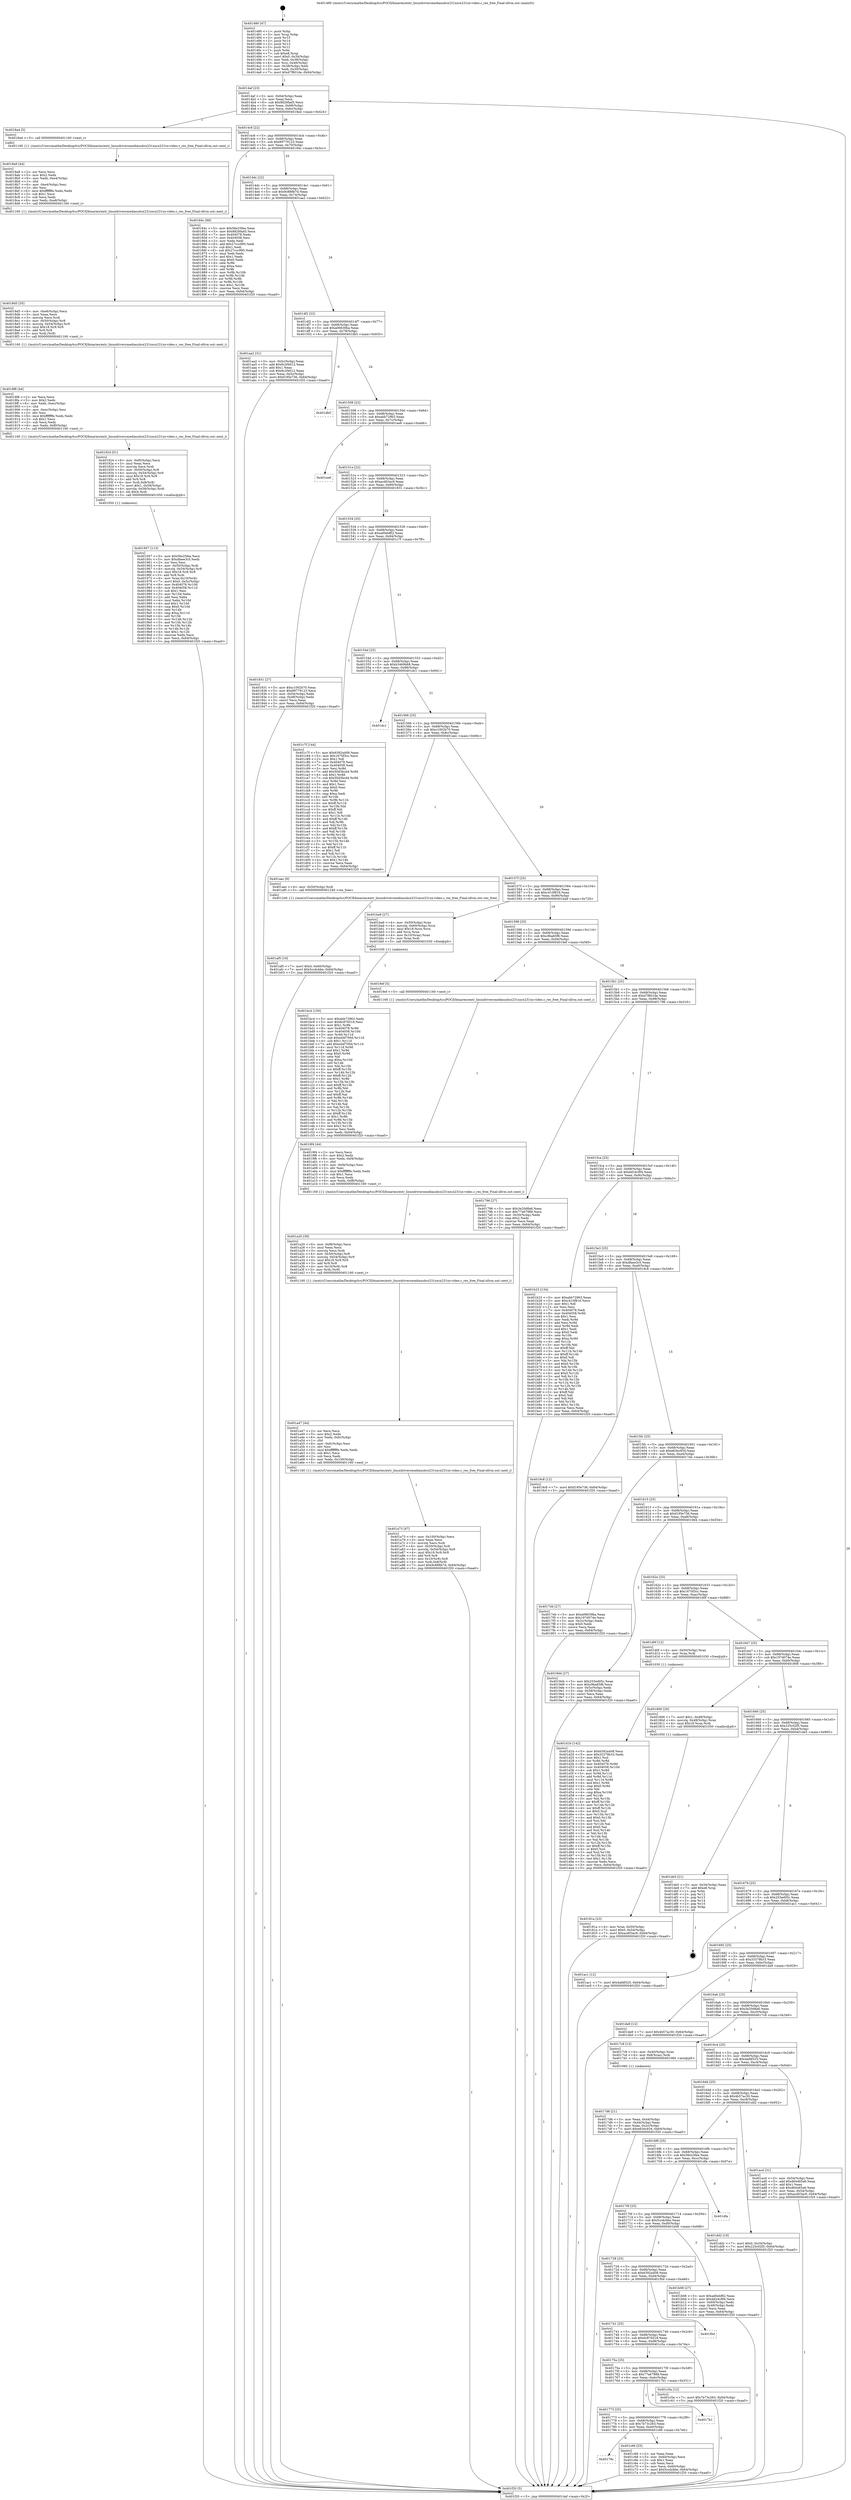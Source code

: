 digraph "0x401480" {
  label = "0x401480 (/mnt/c/Users/mathe/Desktop/tcc/POCII/binaries/extr_linuxdriversmediausbcx231xxcx231xx-video.c_res_free_Final-ollvm.out::main(0))"
  labelloc = "t"
  node[shape=record]

  Entry [label="",width=0.3,height=0.3,shape=circle,fillcolor=black,style=filled]
  "0x4014af" [label="{
     0x4014af [23]\l
     | [instrs]\l
     &nbsp;&nbsp;0x4014af \<+3\>: mov -0x64(%rbp),%eax\l
     &nbsp;&nbsp;0x4014b2 \<+2\>: mov %eax,%ecx\l
     &nbsp;&nbsp;0x4014b4 \<+6\>: sub $0x8826fad5,%ecx\l
     &nbsp;&nbsp;0x4014ba \<+3\>: mov %eax,-0x68(%rbp)\l
     &nbsp;&nbsp;0x4014bd \<+3\>: mov %ecx,-0x6c(%rbp)\l
     &nbsp;&nbsp;0x4014c0 \<+6\>: je 00000000004018a4 \<main+0x424\>\l
  }"]
  "0x4018a4" [label="{
     0x4018a4 [5]\l
     | [instrs]\l
     &nbsp;&nbsp;0x4018a4 \<+5\>: call 0000000000401160 \<next_i\>\l
     | [calls]\l
     &nbsp;&nbsp;0x401160 \{1\} (/mnt/c/Users/mathe/Desktop/tcc/POCII/binaries/extr_linuxdriversmediausbcx231xxcx231xx-video.c_res_free_Final-ollvm.out::next_i)\l
  }"]
  "0x4014c6" [label="{
     0x4014c6 [22]\l
     | [instrs]\l
     &nbsp;&nbsp;0x4014c6 \<+5\>: jmp 00000000004014cb \<main+0x4b\>\l
     &nbsp;&nbsp;0x4014cb \<+3\>: mov -0x68(%rbp),%eax\l
     &nbsp;&nbsp;0x4014ce \<+5\>: sub $0x89779123,%eax\l
     &nbsp;&nbsp;0x4014d3 \<+3\>: mov %eax,-0x70(%rbp)\l
     &nbsp;&nbsp;0x4014d6 \<+6\>: je 000000000040184c \<main+0x3cc\>\l
  }"]
  Exit [label="",width=0.3,height=0.3,shape=circle,fillcolor=black,style=filled,peripheries=2]
  "0x40184c" [label="{
     0x40184c [88]\l
     | [instrs]\l
     &nbsp;&nbsp;0x40184c \<+5\>: mov $0x56e25fee,%eax\l
     &nbsp;&nbsp;0x401851 \<+5\>: mov $0x8826fad5,%ecx\l
     &nbsp;&nbsp;0x401856 \<+7\>: mov 0x404078,%edx\l
     &nbsp;&nbsp;0x40185d \<+7\>: mov 0x404058,%esi\l
     &nbsp;&nbsp;0x401864 \<+2\>: mov %edx,%edi\l
     &nbsp;&nbsp;0x401866 \<+6\>: add $0x27ccc995,%edi\l
     &nbsp;&nbsp;0x40186c \<+3\>: sub $0x1,%edi\l
     &nbsp;&nbsp;0x40186f \<+6\>: sub $0x27ccc995,%edi\l
     &nbsp;&nbsp;0x401875 \<+3\>: imul %edi,%edx\l
     &nbsp;&nbsp;0x401878 \<+3\>: and $0x1,%edx\l
     &nbsp;&nbsp;0x40187b \<+3\>: cmp $0x0,%edx\l
     &nbsp;&nbsp;0x40187e \<+4\>: sete %r8b\l
     &nbsp;&nbsp;0x401882 \<+3\>: cmp $0xa,%esi\l
     &nbsp;&nbsp;0x401885 \<+4\>: setl %r9b\l
     &nbsp;&nbsp;0x401889 \<+3\>: mov %r8b,%r10b\l
     &nbsp;&nbsp;0x40188c \<+3\>: and %r9b,%r10b\l
     &nbsp;&nbsp;0x40188f \<+3\>: xor %r9b,%r8b\l
     &nbsp;&nbsp;0x401892 \<+3\>: or %r8b,%r10b\l
     &nbsp;&nbsp;0x401895 \<+4\>: test $0x1,%r10b\l
     &nbsp;&nbsp;0x401899 \<+3\>: cmovne %ecx,%eax\l
     &nbsp;&nbsp;0x40189c \<+3\>: mov %eax,-0x64(%rbp)\l
     &nbsp;&nbsp;0x40189f \<+5\>: jmp 0000000000401f20 \<main+0xaa0\>\l
  }"]
  "0x4014dc" [label="{
     0x4014dc [22]\l
     | [instrs]\l
     &nbsp;&nbsp;0x4014dc \<+5\>: jmp 00000000004014e1 \<main+0x61\>\l
     &nbsp;&nbsp;0x4014e1 \<+3\>: mov -0x68(%rbp),%eax\l
     &nbsp;&nbsp;0x4014e4 \<+5\>: sub $0x9c888b7d,%eax\l
     &nbsp;&nbsp;0x4014e9 \<+3\>: mov %eax,-0x74(%rbp)\l
     &nbsp;&nbsp;0x4014ec \<+6\>: je 0000000000401aa2 \<main+0x622\>\l
  }"]
  "0x401d1b" [label="{
     0x401d1b [142]\l
     | [instrs]\l
     &nbsp;&nbsp;0x401d1b \<+5\>: mov $0x6392a408,%ecx\l
     &nbsp;&nbsp;0x401d20 \<+5\>: mov $0x33379b33,%edx\l
     &nbsp;&nbsp;0x401d25 \<+3\>: mov $0x1,%sil\l
     &nbsp;&nbsp;0x401d28 \<+3\>: xor %r8d,%r8d\l
     &nbsp;&nbsp;0x401d2b \<+8\>: mov 0x404078,%r9d\l
     &nbsp;&nbsp;0x401d33 \<+8\>: mov 0x404058,%r10d\l
     &nbsp;&nbsp;0x401d3b \<+4\>: sub $0x1,%r8d\l
     &nbsp;&nbsp;0x401d3f \<+3\>: mov %r9d,%r11d\l
     &nbsp;&nbsp;0x401d42 \<+3\>: add %r8d,%r11d\l
     &nbsp;&nbsp;0x401d45 \<+4\>: imul %r11d,%r9d\l
     &nbsp;&nbsp;0x401d49 \<+4\>: and $0x1,%r9d\l
     &nbsp;&nbsp;0x401d4d \<+4\>: cmp $0x0,%r9d\l
     &nbsp;&nbsp;0x401d51 \<+3\>: sete %bl\l
     &nbsp;&nbsp;0x401d54 \<+4\>: cmp $0xa,%r10d\l
     &nbsp;&nbsp;0x401d58 \<+4\>: setl %r14b\l
     &nbsp;&nbsp;0x401d5c \<+3\>: mov %bl,%r15b\l
     &nbsp;&nbsp;0x401d5f \<+4\>: xor $0xff,%r15b\l
     &nbsp;&nbsp;0x401d63 \<+3\>: mov %r14b,%r12b\l
     &nbsp;&nbsp;0x401d66 \<+4\>: xor $0xff,%r12b\l
     &nbsp;&nbsp;0x401d6a \<+4\>: xor $0x0,%sil\l
     &nbsp;&nbsp;0x401d6e \<+3\>: mov %r15b,%r13b\l
     &nbsp;&nbsp;0x401d71 \<+4\>: and $0x0,%r13b\l
     &nbsp;&nbsp;0x401d75 \<+3\>: and %sil,%bl\l
     &nbsp;&nbsp;0x401d78 \<+3\>: mov %r12b,%al\l
     &nbsp;&nbsp;0x401d7b \<+2\>: and $0x0,%al\l
     &nbsp;&nbsp;0x401d7d \<+3\>: and %sil,%r14b\l
     &nbsp;&nbsp;0x401d80 \<+3\>: or %bl,%r13b\l
     &nbsp;&nbsp;0x401d83 \<+3\>: or %r14b,%al\l
     &nbsp;&nbsp;0x401d86 \<+3\>: xor %al,%r13b\l
     &nbsp;&nbsp;0x401d89 \<+3\>: or %r12b,%r15b\l
     &nbsp;&nbsp;0x401d8c \<+4\>: xor $0xff,%r15b\l
     &nbsp;&nbsp;0x401d90 \<+4\>: or $0x0,%sil\l
     &nbsp;&nbsp;0x401d94 \<+3\>: and %sil,%r15b\l
     &nbsp;&nbsp;0x401d97 \<+3\>: or %r15b,%r13b\l
     &nbsp;&nbsp;0x401d9a \<+4\>: test $0x1,%r13b\l
     &nbsp;&nbsp;0x401d9e \<+3\>: cmovne %edx,%ecx\l
     &nbsp;&nbsp;0x401da1 \<+3\>: mov %ecx,-0x64(%rbp)\l
     &nbsp;&nbsp;0x401da4 \<+5\>: jmp 0000000000401f20 \<main+0xaa0\>\l
  }"]
  "0x401aa2" [label="{
     0x401aa2 [31]\l
     | [instrs]\l
     &nbsp;&nbsp;0x401aa2 \<+3\>: mov -0x5c(%rbp),%eax\l
     &nbsp;&nbsp;0x401aa5 \<+5\>: add $0x9c2f4012,%eax\l
     &nbsp;&nbsp;0x401aaa \<+3\>: add $0x1,%eax\l
     &nbsp;&nbsp;0x401aad \<+5\>: sub $0x9c2f4012,%eax\l
     &nbsp;&nbsp;0x401ab2 \<+3\>: mov %eax,-0x5c(%rbp)\l
     &nbsp;&nbsp;0x401ab5 \<+7\>: movl $0xf195e736,-0x64(%rbp)\l
     &nbsp;&nbsp;0x401abc \<+5\>: jmp 0000000000401f20 \<main+0xaa0\>\l
  }"]
  "0x4014f2" [label="{
     0x4014f2 [22]\l
     | [instrs]\l
     &nbsp;&nbsp;0x4014f2 \<+5\>: jmp 00000000004014f7 \<main+0x77\>\l
     &nbsp;&nbsp;0x4014f7 \<+3\>: mov -0x68(%rbp),%eax\l
     &nbsp;&nbsp;0x4014fa \<+5\>: sub $0xa06639ba,%eax\l
     &nbsp;&nbsp;0x4014ff \<+3\>: mov %eax,-0x78(%rbp)\l
     &nbsp;&nbsp;0x401502 \<+6\>: je 0000000000401db5 \<main+0x935\>\l
  }"]
  "0x40178c" [label="{
     0x40178c\l
  }", style=dashed]
  "0x401db5" [label="{
     0x401db5\l
  }", style=dashed]
  "0x401508" [label="{
     0x401508 [22]\l
     | [instrs]\l
     &nbsp;&nbsp;0x401508 \<+5\>: jmp 000000000040150d \<main+0x8d\>\l
     &nbsp;&nbsp;0x40150d \<+3\>: mov -0x68(%rbp),%eax\l
     &nbsp;&nbsp;0x401510 \<+5\>: sub $0xabb72963,%eax\l
     &nbsp;&nbsp;0x401515 \<+3\>: mov %eax,-0x7c(%rbp)\l
     &nbsp;&nbsp;0x401518 \<+6\>: je 0000000000401ee6 \<main+0xa66\>\l
  }"]
  "0x401c66" [label="{
     0x401c66 [25]\l
     | [instrs]\l
     &nbsp;&nbsp;0x401c66 \<+2\>: xor %eax,%eax\l
     &nbsp;&nbsp;0x401c68 \<+3\>: mov -0x60(%rbp),%ecx\l
     &nbsp;&nbsp;0x401c6b \<+3\>: sub $0x1,%eax\l
     &nbsp;&nbsp;0x401c6e \<+2\>: sub %eax,%ecx\l
     &nbsp;&nbsp;0x401c70 \<+3\>: mov %ecx,-0x60(%rbp)\l
     &nbsp;&nbsp;0x401c73 \<+7\>: movl $0x5ccdcbbe,-0x64(%rbp)\l
     &nbsp;&nbsp;0x401c7a \<+5\>: jmp 0000000000401f20 \<main+0xaa0\>\l
  }"]
  "0x401ee6" [label="{
     0x401ee6\l
  }", style=dashed]
  "0x40151e" [label="{
     0x40151e [22]\l
     | [instrs]\l
     &nbsp;&nbsp;0x40151e \<+5\>: jmp 0000000000401523 \<main+0xa3\>\l
     &nbsp;&nbsp;0x401523 \<+3\>: mov -0x68(%rbp),%eax\l
     &nbsp;&nbsp;0x401526 \<+5\>: sub $0xacd03ac9,%eax\l
     &nbsp;&nbsp;0x40152b \<+3\>: mov %eax,-0x80(%rbp)\l
     &nbsp;&nbsp;0x40152e \<+6\>: je 0000000000401831 \<main+0x3b1\>\l
  }"]
  "0x401773" [label="{
     0x401773 [25]\l
     | [instrs]\l
     &nbsp;&nbsp;0x401773 \<+5\>: jmp 0000000000401778 \<main+0x2f8\>\l
     &nbsp;&nbsp;0x401778 \<+3\>: mov -0x68(%rbp),%eax\l
     &nbsp;&nbsp;0x40177b \<+5\>: sub $0x7b73c263,%eax\l
     &nbsp;&nbsp;0x401780 \<+6\>: mov %eax,-0xe0(%rbp)\l
     &nbsp;&nbsp;0x401786 \<+6\>: je 0000000000401c66 \<main+0x7e6\>\l
  }"]
  "0x401831" [label="{
     0x401831 [27]\l
     | [instrs]\l
     &nbsp;&nbsp;0x401831 \<+5\>: mov $0xc1002b70,%eax\l
     &nbsp;&nbsp;0x401836 \<+5\>: mov $0x89779123,%ecx\l
     &nbsp;&nbsp;0x40183b \<+3\>: mov -0x54(%rbp),%edx\l
     &nbsp;&nbsp;0x40183e \<+3\>: cmp -0x48(%rbp),%edx\l
     &nbsp;&nbsp;0x401841 \<+3\>: cmovl %ecx,%eax\l
     &nbsp;&nbsp;0x401844 \<+3\>: mov %eax,-0x64(%rbp)\l
     &nbsp;&nbsp;0x401847 \<+5\>: jmp 0000000000401f20 \<main+0xaa0\>\l
  }"]
  "0x401534" [label="{
     0x401534 [25]\l
     | [instrs]\l
     &nbsp;&nbsp;0x401534 \<+5\>: jmp 0000000000401539 \<main+0xb9\>\l
     &nbsp;&nbsp;0x401539 \<+3\>: mov -0x68(%rbp),%eax\l
     &nbsp;&nbsp;0x40153c \<+5\>: sub $0xad0ebf62,%eax\l
     &nbsp;&nbsp;0x401541 \<+6\>: mov %eax,-0x84(%rbp)\l
     &nbsp;&nbsp;0x401547 \<+6\>: je 0000000000401c7f \<main+0x7ff\>\l
  }"]
  "0x4017b1" [label="{
     0x4017b1\l
  }", style=dashed]
  "0x401c7f" [label="{
     0x401c7f [144]\l
     | [instrs]\l
     &nbsp;&nbsp;0x401c7f \<+5\>: mov $0x6392a408,%eax\l
     &nbsp;&nbsp;0x401c84 \<+5\>: mov $0x1670f3cc,%ecx\l
     &nbsp;&nbsp;0x401c89 \<+2\>: mov $0x1,%dl\l
     &nbsp;&nbsp;0x401c8b \<+7\>: mov 0x404078,%esi\l
     &nbsp;&nbsp;0x401c92 \<+7\>: mov 0x404058,%edi\l
     &nbsp;&nbsp;0x401c99 \<+3\>: mov %esi,%r8d\l
     &nbsp;&nbsp;0x401c9c \<+7\>: add $0x50d3bcd4,%r8d\l
     &nbsp;&nbsp;0x401ca3 \<+4\>: sub $0x1,%r8d\l
     &nbsp;&nbsp;0x401ca7 \<+7\>: sub $0x50d3bcd4,%r8d\l
     &nbsp;&nbsp;0x401cae \<+4\>: imul %r8d,%esi\l
     &nbsp;&nbsp;0x401cb2 \<+3\>: and $0x1,%esi\l
     &nbsp;&nbsp;0x401cb5 \<+3\>: cmp $0x0,%esi\l
     &nbsp;&nbsp;0x401cb8 \<+4\>: sete %r9b\l
     &nbsp;&nbsp;0x401cbc \<+3\>: cmp $0xa,%edi\l
     &nbsp;&nbsp;0x401cbf \<+4\>: setl %r10b\l
     &nbsp;&nbsp;0x401cc3 \<+3\>: mov %r9b,%r11b\l
     &nbsp;&nbsp;0x401cc6 \<+4\>: xor $0xff,%r11b\l
     &nbsp;&nbsp;0x401cca \<+3\>: mov %r10b,%bl\l
     &nbsp;&nbsp;0x401ccd \<+3\>: xor $0xff,%bl\l
     &nbsp;&nbsp;0x401cd0 \<+3\>: xor $0x1,%dl\l
     &nbsp;&nbsp;0x401cd3 \<+3\>: mov %r11b,%r14b\l
     &nbsp;&nbsp;0x401cd6 \<+4\>: and $0xff,%r14b\l
     &nbsp;&nbsp;0x401cda \<+3\>: and %dl,%r9b\l
     &nbsp;&nbsp;0x401cdd \<+3\>: mov %bl,%r15b\l
     &nbsp;&nbsp;0x401ce0 \<+4\>: and $0xff,%r15b\l
     &nbsp;&nbsp;0x401ce4 \<+3\>: and %dl,%r10b\l
     &nbsp;&nbsp;0x401ce7 \<+3\>: or %r9b,%r14b\l
     &nbsp;&nbsp;0x401cea \<+3\>: or %r10b,%r15b\l
     &nbsp;&nbsp;0x401ced \<+3\>: xor %r15b,%r14b\l
     &nbsp;&nbsp;0x401cf0 \<+3\>: or %bl,%r11b\l
     &nbsp;&nbsp;0x401cf3 \<+4\>: xor $0xff,%r11b\l
     &nbsp;&nbsp;0x401cf7 \<+3\>: or $0x1,%dl\l
     &nbsp;&nbsp;0x401cfa \<+3\>: and %dl,%r11b\l
     &nbsp;&nbsp;0x401cfd \<+3\>: or %r11b,%r14b\l
     &nbsp;&nbsp;0x401d00 \<+4\>: test $0x1,%r14b\l
     &nbsp;&nbsp;0x401d04 \<+3\>: cmovne %ecx,%eax\l
     &nbsp;&nbsp;0x401d07 \<+3\>: mov %eax,-0x64(%rbp)\l
     &nbsp;&nbsp;0x401d0a \<+5\>: jmp 0000000000401f20 \<main+0xaa0\>\l
  }"]
  "0x40154d" [label="{
     0x40154d [25]\l
     | [instrs]\l
     &nbsp;&nbsp;0x40154d \<+5\>: jmp 0000000000401552 \<main+0xd2\>\l
     &nbsp;&nbsp;0x401552 \<+3\>: mov -0x68(%rbp),%eax\l
     &nbsp;&nbsp;0x401555 \<+5\>: sub $0xb3469b68,%eax\l
     &nbsp;&nbsp;0x40155a \<+6\>: mov %eax,-0x88(%rbp)\l
     &nbsp;&nbsp;0x401560 \<+6\>: je 0000000000401dc1 \<main+0x941\>\l
  }"]
  "0x40175a" [label="{
     0x40175a [25]\l
     | [instrs]\l
     &nbsp;&nbsp;0x40175a \<+5\>: jmp 000000000040175f \<main+0x2df\>\l
     &nbsp;&nbsp;0x40175f \<+3\>: mov -0x68(%rbp),%eax\l
     &nbsp;&nbsp;0x401762 \<+5\>: sub $0x77a67988,%eax\l
     &nbsp;&nbsp;0x401767 \<+6\>: mov %eax,-0xdc(%rbp)\l
     &nbsp;&nbsp;0x40176d \<+6\>: je 00000000004017b1 \<main+0x331\>\l
  }"]
  "0x401dc1" [label="{
     0x401dc1\l
  }", style=dashed]
  "0x401566" [label="{
     0x401566 [25]\l
     | [instrs]\l
     &nbsp;&nbsp;0x401566 \<+5\>: jmp 000000000040156b \<main+0xeb\>\l
     &nbsp;&nbsp;0x40156b \<+3\>: mov -0x68(%rbp),%eax\l
     &nbsp;&nbsp;0x40156e \<+5\>: sub $0xc1002b70,%eax\l
     &nbsp;&nbsp;0x401573 \<+6\>: mov %eax,-0x8c(%rbp)\l
     &nbsp;&nbsp;0x401579 \<+6\>: je 0000000000401aec \<main+0x66c\>\l
  }"]
  "0x401c5a" [label="{
     0x401c5a [12]\l
     | [instrs]\l
     &nbsp;&nbsp;0x401c5a \<+7\>: movl $0x7b73c263,-0x64(%rbp)\l
     &nbsp;&nbsp;0x401c61 \<+5\>: jmp 0000000000401f20 \<main+0xaa0\>\l
  }"]
  "0x401aec" [label="{
     0x401aec [9]\l
     | [instrs]\l
     &nbsp;&nbsp;0x401aec \<+4\>: mov -0x50(%rbp),%rdi\l
     &nbsp;&nbsp;0x401af0 \<+5\>: call 0000000000401240 \<res_free\>\l
     | [calls]\l
     &nbsp;&nbsp;0x401240 \{1\} (/mnt/c/Users/mathe/Desktop/tcc/POCII/binaries/extr_linuxdriversmediausbcx231xxcx231xx-video.c_res_free_Final-ollvm.out::res_free)\l
  }"]
  "0x40157f" [label="{
     0x40157f [25]\l
     | [instrs]\l
     &nbsp;&nbsp;0x40157f \<+5\>: jmp 0000000000401584 \<main+0x104\>\l
     &nbsp;&nbsp;0x401584 \<+3\>: mov -0x68(%rbp),%eax\l
     &nbsp;&nbsp;0x401587 \<+5\>: sub $0xc410f816,%eax\l
     &nbsp;&nbsp;0x40158c \<+6\>: mov %eax,-0x90(%rbp)\l
     &nbsp;&nbsp;0x401592 \<+6\>: je 0000000000401ba9 \<main+0x729\>\l
  }"]
  "0x401741" [label="{
     0x401741 [25]\l
     | [instrs]\l
     &nbsp;&nbsp;0x401741 \<+5\>: jmp 0000000000401746 \<main+0x2c6\>\l
     &nbsp;&nbsp;0x401746 \<+3\>: mov -0x68(%rbp),%eax\l
     &nbsp;&nbsp;0x401749 \<+5\>: sub $0x6c876518,%eax\l
     &nbsp;&nbsp;0x40174e \<+6\>: mov %eax,-0xd8(%rbp)\l
     &nbsp;&nbsp;0x401754 \<+6\>: je 0000000000401c5a \<main+0x7da\>\l
  }"]
  "0x401ba9" [label="{
     0x401ba9 [27]\l
     | [instrs]\l
     &nbsp;&nbsp;0x401ba9 \<+4\>: mov -0x50(%rbp),%rax\l
     &nbsp;&nbsp;0x401bad \<+4\>: movslq -0x60(%rbp),%rcx\l
     &nbsp;&nbsp;0x401bb1 \<+4\>: imul $0x18,%rcx,%rcx\l
     &nbsp;&nbsp;0x401bb5 \<+3\>: add %rcx,%rax\l
     &nbsp;&nbsp;0x401bb8 \<+4\>: mov 0x10(%rax),%rax\l
     &nbsp;&nbsp;0x401bbc \<+3\>: mov %rax,%rdi\l
     &nbsp;&nbsp;0x401bbf \<+5\>: call 0000000000401030 \<free@plt\>\l
     | [calls]\l
     &nbsp;&nbsp;0x401030 \{1\} (unknown)\l
  }"]
  "0x401598" [label="{
     0x401598 [25]\l
     | [instrs]\l
     &nbsp;&nbsp;0x401598 \<+5\>: jmp 000000000040159d \<main+0x11d\>\l
     &nbsp;&nbsp;0x40159d \<+3\>: mov -0x68(%rbp),%eax\l
     &nbsp;&nbsp;0x4015a0 \<+5\>: sub $0xc9ba65f6,%eax\l
     &nbsp;&nbsp;0x4015a5 \<+6\>: mov %eax,-0x94(%rbp)\l
     &nbsp;&nbsp;0x4015ab \<+6\>: je 00000000004019ef \<main+0x56f\>\l
  }"]
  "0x401f0d" [label="{
     0x401f0d\l
  }", style=dashed]
  "0x4019ef" [label="{
     0x4019ef [5]\l
     | [instrs]\l
     &nbsp;&nbsp;0x4019ef \<+5\>: call 0000000000401160 \<next_i\>\l
     | [calls]\l
     &nbsp;&nbsp;0x401160 \{1\} (/mnt/c/Users/mathe/Desktop/tcc/POCII/binaries/extr_linuxdriversmediausbcx231xxcx231xx-video.c_res_free_Final-ollvm.out::next_i)\l
  }"]
  "0x4015b1" [label="{
     0x4015b1 [25]\l
     | [instrs]\l
     &nbsp;&nbsp;0x4015b1 \<+5\>: jmp 00000000004015b6 \<main+0x136\>\l
     &nbsp;&nbsp;0x4015b6 \<+3\>: mov -0x68(%rbp),%eax\l
     &nbsp;&nbsp;0x4015b9 \<+5\>: sub $0xd7f801de,%eax\l
     &nbsp;&nbsp;0x4015be \<+6\>: mov %eax,-0x98(%rbp)\l
     &nbsp;&nbsp;0x4015c4 \<+6\>: je 0000000000401796 \<main+0x316\>\l
  }"]
  "0x401bc4" [label="{
     0x401bc4 [150]\l
     | [instrs]\l
     &nbsp;&nbsp;0x401bc4 \<+5\>: mov $0xabb72963,%edx\l
     &nbsp;&nbsp;0x401bc9 \<+5\>: mov $0x6c876518,%esi\l
     &nbsp;&nbsp;0x401bce \<+3\>: mov $0x1,%r8b\l
     &nbsp;&nbsp;0x401bd1 \<+8\>: mov 0x404078,%r9d\l
     &nbsp;&nbsp;0x401bd9 \<+8\>: mov 0x404058,%r10d\l
     &nbsp;&nbsp;0x401be1 \<+3\>: mov %r9d,%r11d\l
     &nbsp;&nbsp;0x401be4 \<+7\>: sub $0xe44f700d,%r11d\l
     &nbsp;&nbsp;0x401beb \<+4\>: sub $0x1,%r11d\l
     &nbsp;&nbsp;0x401bef \<+7\>: add $0xe44f700d,%r11d\l
     &nbsp;&nbsp;0x401bf6 \<+4\>: imul %r11d,%r9d\l
     &nbsp;&nbsp;0x401bfa \<+4\>: and $0x1,%r9d\l
     &nbsp;&nbsp;0x401bfe \<+4\>: cmp $0x0,%r9d\l
     &nbsp;&nbsp;0x401c02 \<+3\>: sete %bl\l
     &nbsp;&nbsp;0x401c05 \<+4\>: cmp $0xa,%r10d\l
     &nbsp;&nbsp;0x401c09 \<+4\>: setl %r14b\l
     &nbsp;&nbsp;0x401c0d \<+3\>: mov %bl,%r15b\l
     &nbsp;&nbsp;0x401c10 \<+4\>: xor $0xff,%r15b\l
     &nbsp;&nbsp;0x401c14 \<+3\>: mov %r14b,%r12b\l
     &nbsp;&nbsp;0x401c17 \<+4\>: xor $0xff,%r12b\l
     &nbsp;&nbsp;0x401c1b \<+4\>: xor $0x1,%r8b\l
     &nbsp;&nbsp;0x401c1f \<+3\>: mov %r15b,%r13b\l
     &nbsp;&nbsp;0x401c22 \<+4\>: and $0xff,%r13b\l
     &nbsp;&nbsp;0x401c26 \<+3\>: and %r8b,%bl\l
     &nbsp;&nbsp;0x401c29 \<+3\>: mov %r12b,%al\l
     &nbsp;&nbsp;0x401c2c \<+2\>: and $0xff,%al\l
     &nbsp;&nbsp;0x401c2e \<+3\>: and %r8b,%r14b\l
     &nbsp;&nbsp;0x401c31 \<+3\>: or %bl,%r13b\l
     &nbsp;&nbsp;0x401c34 \<+3\>: or %r14b,%al\l
     &nbsp;&nbsp;0x401c37 \<+3\>: xor %al,%r13b\l
     &nbsp;&nbsp;0x401c3a \<+3\>: or %r12b,%r15b\l
     &nbsp;&nbsp;0x401c3d \<+4\>: xor $0xff,%r15b\l
     &nbsp;&nbsp;0x401c41 \<+4\>: or $0x1,%r8b\l
     &nbsp;&nbsp;0x401c45 \<+3\>: and %r8b,%r15b\l
     &nbsp;&nbsp;0x401c48 \<+3\>: or %r15b,%r13b\l
     &nbsp;&nbsp;0x401c4b \<+4\>: test $0x1,%r13b\l
     &nbsp;&nbsp;0x401c4f \<+3\>: cmovne %esi,%edx\l
     &nbsp;&nbsp;0x401c52 \<+3\>: mov %edx,-0x64(%rbp)\l
     &nbsp;&nbsp;0x401c55 \<+5\>: jmp 0000000000401f20 \<main+0xaa0\>\l
  }"]
  "0x401796" [label="{
     0x401796 [27]\l
     | [instrs]\l
     &nbsp;&nbsp;0x401796 \<+5\>: mov $0x3e20d8a6,%eax\l
     &nbsp;&nbsp;0x40179b \<+5\>: mov $0x77a67988,%ecx\l
     &nbsp;&nbsp;0x4017a0 \<+3\>: mov -0x30(%rbp),%edx\l
     &nbsp;&nbsp;0x4017a3 \<+3\>: cmp $0x2,%edx\l
     &nbsp;&nbsp;0x4017a6 \<+3\>: cmovne %ecx,%eax\l
     &nbsp;&nbsp;0x4017a9 \<+3\>: mov %eax,-0x64(%rbp)\l
     &nbsp;&nbsp;0x4017ac \<+5\>: jmp 0000000000401f20 \<main+0xaa0\>\l
  }"]
  "0x4015ca" [label="{
     0x4015ca [25]\l
     | [instrs]\l
     &nbsp;&nbsp;0x4015ca \<+5\>: jmp 00000000004015cf \<main+0x14f\>\l
     &nbsp;&nbsp;0x4015cf \<+3\>: mov -0x68(%rbp),%eax\l
     &nbsp;&nbsp;0x4015d2 \<+5\>: sub $0xdd24c9f4,%eax\l
     &nbsp;&nbsp;0x4015d7 \<+6\>: mov %eax,-0x9c(%rbp)\l
     &nbsp;&nbsp;0x4015dd \<+6\>: je 0000000000401b23 \<main+0x6a3\>\l
  }"]
  "0x401f20" [label="{
     0x401f20 [5]\l
     | [instrs]\l
     &nbsp;&nbsp;0x401f20 \<+5\>: jmp 00000000004014af \<main+0x2f\>\l
  }"]
  "0x401480" [label="{
     0x401480 [47]\l
     | [instrs]\l
     &nbsp;&nbsp;0x401480 \<+1\>: push %rbp\l
     &nbsp;&nbsp;0x401481 \<+3\>: mov %rsp,%rbp\l
     &nbsp;&nbsp;0x401484 \<+2\>: push %r15\l
     &nbsp;&nbsp;0x401486 \<+2\>: push %r14\l
     &nbsp;&nbsp;0x401488 \<+2\>: push %r13\l
     &nbsp;&nbsp;0x40148a \<+2\>: push %r12\l
     &nbsp;&nbsp;0x40148c \<+1\>: push %rbx\l
     &nbsp;&nbsp;0x40148d \<+7\>: sub $0xe8,%rsp\l
     &nbsp;&nbsp;0x401494 \<+7\>: movl $0x0,-0x34(%rbp)\l
     &nbsp;&nbsp;0x40149b \<+3\>: mov %edi,-0x38(%rbp)\l
     &nbsp;&nbsp;0x40149e \<+4\>: mov %rsi,-0x40(%rbp)\l
     &nbsp;&nbsp;0x4014a2 \<+3\>: mov -0x38(%rbp),%edi\l
     &nbsp;&nbsp;0x4014a5 \<+3\>: mov %edi,-0x30(%rbp)\l
     &nbsp;&nbsp;0x4014a8 \<+7\>: movl $0xd7f801de,-0x64(%rbp)\l
  }"]
  "0x401728" [label="{
     0x401728 [25]\l
     | [instrs]\l
     &nbsp;&nbsp;0x401728 \<+5\>: jmp 000000000040172d \<main+0x2ad\>\l
     &nbsp;&nbsp;0x40172d \<+3\>: mov -0x68(%rbp),%eax\l
     &nbsp;&nbsp;0x401730 \<+5\>: sub $0x6392a408,%eax\l
     &nbsp;&nbsp;0x401735 \<+6\>: mov %eax,-0xd4(%rbp)\l
     &nbsp;&nbsp;0x40173b \<+6\>: je 0000000000401f0d \<main+0xa8d\>\l
  }"]
  "0x401b23" [label="{
     0x401b23 [134]\l
     | [instrs]\l
     &nbsp;&nbsp;0x401b23 \<+5\>: mov $0xabb72963,%eax\l
     &nbsp;&nbsp;0x401b28 \<+5\>: mov $0xc410f816,%ecx\l
     &nbsp;&nbsp;0x401b2d \<+2\>: mov $0x1,%dl\l
     &nbsp;&nbsp;0x401b2f \<+2\>: xor %esi,%esi\l
     &nbsp;&nbsp;0x401b31 \<+7\>: mov 0x404078,%edi\l
     &nbsp;&nbsp;0x401b38 \<+8\>: mov 0x404058,%r8d\l
     &nbsp;&nbsp;0x401b40 \<+3\>: sub $0x1,%esi\l
     &nbsp;&nbsp;0x401b43 \<+3\>: mov %edi,%r9d\l
     &nbsp;&nbsp;0x401b46 \<+3\>: add %esi,%r9d\l
     &nbsp;&nbsp;0x401b49 \<+4\>: imul %r9d,%edi\l
     &nbsp;&nbsp;0x401b4d \<+3\>: and $0x1,%edi\l
     &nbsp;&nbsp;0x401b50 \<+3\>: cmp $0x0,%edi\l
     &nbsp;&nbsp;0x401b53 \<+4\>: sete %r10b\l
     &nbsp;&nbsp;0x401b57 \<+4\>: cmp $0xa,%r8d\l
     &nbsp;&nbsp;0x401b5b \<+4\>: setl %r11b\l
     &nbsp;&nbsp;0x401b5f \<+3\>: mov %r10b,%bl\l
     &nbsp;&nbsp;0x401b62 \<+3\>: xor $0xff,%bl\l
     &nbsp;&nbsp;0x401b65 \<+3\>: mov %r11b,%r14b\l
     &nbsp;&nbsp;0x401b68 \<+4\>: xor $0xff,%r14b\l
     &nbsp;&nbsp;0x401b6c \<+3\>: xor $0x0,%dl\l
     &nbsp;&nbsp;0x401b6f \<+3\>: mov %bl,%r15b\l
     &nbsp;&nbsp;0x401b72 \<+4\>: and $0x0,%r15b\l
     &nbsp;&nbsp;0x401b76 \<+3\>: and %dl,%r10b\l
     &nbsp;&nbsp;0x401b79 \<+3\>: mov %r14b,%r12b\l
     &nbsp;&nbsp;0x401b7c \<+4\>: and $0x0,%r12b\l
     &nbsp;&nbsp;0x401b80 \<+3\>: and %dl,%r11b\l
     &nbsp;&nbsp;0x401b83 \<+3\>: or %r10b,%r15b\l
     &nbsp;&nbsp;0x401b86 \<+3\>: or %r11b,%r12b\l
     &nbsp;&nbsp;0x401b89 \<+3\>: xor %r12b,%r15b\l
     &nbsp;&nbsp;0x401b8c \<+3\>: or %r14b,%bl\l
     &nbsp;&nbsp;0x401b8f \<+3\>: xor $0xff,%bl\l
     &nbsp;&nbsp;0x401b92 \<+3\>: or $0x0,%dl\l
     &nbsp;&nbsp;0x401b95 \<+2\>: and %dl,%bl\l
     &nbsp;&nbsp;0x401b97 \<+3\>: or %bl,%r15b\l
     &nbsp;&nbsp;0x401b9a \<+4\>: test $0x1,%r15b\l
     &nbsp;&nbsp;0x401b9e \<+3\>: cmovne %ecx,%eax\l
     &nbsp;&nbsp;0x401ba1 \<+3\>: mov %eax,-0x64(%rbp)\l
     &nbsp;&nbsp;0x401ba4 \<+5\>: jmp 0000000000401f20 \<main+0xaa0\>\l
  }"]
  "0x4015e3" [label="{
     0x4015e3 [25]\l
     | [instrs]\l
     &nbsp;&nbsp;0x4015e3 \<+5\>: jmp 00000000004015e8 \<main+0x168\>\l
     &nbsp;&nbsp;0x4015e8 \<+3\>: mov -0x68(%rbp),%eax\l
     &nbsp;&nbsp;0x4015eb \<+5\>: sub $0xdfaee3c5,%eax\l
     &nbsp;&nbsp;0x4015f0 \<+6\>: mov %eax,-0xa0(%rbp)\l
     &nbsp;&nbsp;0x4015f6 \<+6\>: je 00000000004019c8 \<main+0x548\>\l
  }"]
  "0x401b08" [label="{
     0x401b08 [27]\l
     | [instrs]\l
     &nbsp;&nbsp;0x401b08 \<+5\>: mov $0xad0ebf62,%eax\l
     &nbsp;&nbsp;0x401b0d \<+5\>: mov $0xdd24c9f4,%ecx\l
     &nbsp;&nbsp;0x401b12 \<+3\>: mov -0x60(%rbp),%edx\l
     &nbsp;&nbsp;0x401b15 \<+3\>: cmp -0x48(%rbp),%edx\l
     &nbsp;&nbsp;0x401b18 \<+3\>: cmovl %ecx,%eax\l
     &nbsp;&nbsp;0x401b1b \<+3\>: mov %eax,-0x64(%rbp)\l
     &nbsp;&nbsp;0x401b1e \<+5\>: jmp 0000000000401f20 \<main+0xaa0\>\l
  }"]
  "0x4019c8" [label="{
     0x4019c8 [12]\l
     | [instrs]\l
     &nbsp;&nbsp;0x4019c8 \<+7\>: movl $0xf195e736,-0x64(%rbp)\l
     &nbsp;&nbsp;0x4019cf \<+5\>: jmp 0000000000401f20 \<main+0xaa0\>\l
  }"]
  "0x4015fc" [label="{
     0x4015fc [25]\l
     | [instrs]\l
     &nbsp;&nbsp;0x4015fc \<+5\>: jmp 0000000000401601 \<main+0x181\>\l
     &nbsp;&nbsp;0x401601 \<+3\>: mov -0x68(%rbp),%eax\l
     &nbsp;&nbsp;0x401604 \<+5\>: sub $0xe63ec934,%eax\l
     &nbsp;&nbsp;0x401609 \<+6\>: mov %eax,-0xa4(%rbp)\l
     &nbsp;&nbsp;0x40160f \<+6\>: je 00000000004017eb \<main+0x36b\>\l
  }"]
  "0x40170f" [label="{
     0x40170f [25]\l
     | [instrs]\l
     &nbsp;&nbsp;0x40170f \<+5\>: jmp 0000000000401714 \<main+0x294\>\l
     &nbsp;&nbsp;0x401714 \<+3\>: mov -0x68(%rbp),%eax\l
     &nbsp;&nbsp;0x401717 \<+5\>: sub $0x5ccdcbbe,%eax\l
     &nbsp;&nbsp;0x40171c \<+6\>: mov %eax,-0xd0(%rbp)\l
     &nbsp;&nbsp;0x401722 \<+6\>: je 0000000000401b08 \<main+0x688\>\l
  }"]
  "0x4017eb" [label="{
     0x4017eb [27]\l
     | [instrs]\l
     &nbsp;&nbsp;0x4017eb \<+5\>: mov $0xa06639ba,%eax\l
     &nbsp;&nbsp;0x4017f0 \<+5\>: mov $0x197d074e,%ecx\l
     &nbsp;&nbsp;0x4017f5 \<+3\>: mov -0x2c(%rbp),%edx\l
     &nbsp;&nbsp;0x4017f8 \<+3\>: cmp $0x0,%edx\l
     &nbsp;&nbsp;0x4017fb \<+3\>: cmove %ecx,%eax\l
     &nbsp;&nbsp;0x4017fe \<+3\>: mov %eax,-0x64(%rbp)\l
     &nbsp;&nbsp;0x401801 \<+5\>: jmp 0000000000401f20 \<main+0xaa0\>\l
  }"]
  "0x401615" [label="{
     0x401615 [25]\l
     | [instrs]\l
     &nbsp;&nbsp;0x401615 \<+5\>: jmp 000000000040161a \<main+0x19a\>\l
     &nbsp;&nbsp;0x40161a \<+3\>: mov -0x68(%rbp),%eax\l
     &nbsp;&nbsp;0x40161d \<+5\>: sub $0xf195e736,%eax\l
     &nbsp;&nbsp;0x401622 \<+6\>: mov %eax,-0xa8(%rbp)\l
     &nbsp;&nbsp;0x401628 \<+6\>: je 00000000004019d4 \<main+0x554\>\l
  }"]
  "0x401dfa" [label="{
     0x401dfa\l
  }", style=dashed]
  "0x4019d4" [label="{
     0x4019d4 [27]\l
     | [instrs]\l
     &nbsp;&nbsp;0x4019d4 \<+5\>: mov $0x253ed05c,%eax\l
     &nbsp;&nbsp;0x4019d9 \<+5\>: mov $0xc9ba65f6,%ecx\l
     &nbsp;&nbsp;0x4019de \<+3\>: mov -0x5c(%rbp),%edx\l
     &nbsp;&nbsp;0x4019e1 \<+3\>: cmp -0x58(%rbp),%edx\l
     &nbsp;&nbsp;0x4019e4 \<+3\>: cmovl %ecx,%eax\l
     &nbsp;&nbsp;0x4019e7 \<+3\>: mov %eax,-0x64(%rbp)\l
     &nbsp;&nbsp;0x4019ea \<+5\>: jmp 0000000000401f20 \<main+0xaa0\>\l
  }"]
  "0x40162e" [label="{
     0x40162e [25]\l
     | [instrs]\l
     &nbsp;&nbsp;0x40162e \<+5\>: jmp 0000000000401633 \<main+0x1b3\>\l
     &nbsp;&nbsp;0x401633 \<+3\>: mov -0x68(%rbp),%eax\l
     &nbsp;&nbsp;0x401636 \<+5\>: sub $0x1670f3cc,%eax\l
     &nbsp;&nbsp;0x40163b \<+6\>: mov %eax,-0xac(%rbp)\l
     &nbsp;&nbsp;0x401641 \<+6\>: je 0000000000401d0f \<main+0x88f\>\l
  }"]
  "0x4016f6" [label="{
     0x4016f6 [25]\l
     | [instrs]\l
     &nbsp;&nbsp;0x4016f6 \<+5\>: jmp 00000000004016fb \<main+0x27b\>\l
     &nbsp;&nbsp;0x4016fb \<+3\>: mov -0x68(%rbp),%eax\l
     &nbsp;&nbsp;0x4016fe \<+5\>: sub $0x56e25fee,%eax\l
     &nbsp;&nbsp;0x401703 \<+6\>: mov %eax,-0xcc(%rbp)\l
     &nbsp;&nbsp;0x401709 \<+6\>: je 0000000000401dfa \<main+0x97a\>\l
  }"]
  "0x401d0f" [label="{
     0x401d0f [12]\l
     | [instrs]\l
     &nbsp;&nbsp;0x401d0f \<+4\>: mov -0x50(%rbp),%rax\l
     &nbsp;&nbsp;0x401d13 \<+3\>: mov %rax,%rdi\l
     &nbsp;&nbsp;0x401d16 \<+5\>: call 0000000000401030 \<free@plt\>\l
     | [calls]\l
     &nbsp;&nbsp;0x401030 \{1\} (unknown)\l
  }"]
  "0x401647" [label="{
     0x401647 [25]\l
     | [instrs]\l
     &nbsp;&nbsp;0x401647 \<+5\>: jmp 000000000040164c \<main+0x1cc\>\l
     &nbsp;&nbsp;0x40164c \<+3\>: mov -0x68(%rbp),%eax\l
     &nbsp;&nbsp;0x40164f \<+5\>: sub $0x197d074e,%eax\l
     &nbsp;&nbsp;0x401654 \<+6\>: mov %eax,-0xb0(%rbp)\l
     &nbsp;&nbsp;0x40165a \<+6\>: je 0000000000401806 \<main+0x386\>\l
  }"]
  "0x401dd2" [label="{
     0x401dd2 [19]\l
     | [instrs]\l
     &nbsp;&nbsp;0x401dd2 \<+7\>: movl $0x0,-0x34(%rbp)\l
     &nbsp;&nbsp;0x401dd9 \<+7\>: movl $0x225c02f5,-0x64(%rbp)\l
     &nbsp;&nbsp;0x401de0 \<+5\>: jmp 0000000000401f20 \<main+0xaa0\>\l
  }"]
  "0x401806" [label="{
     0x401806 [20]\l
     | [instrs]\l
     &nbsp;&nbsp;0x401806 \<+7\>: movl $0x1,-0x48(%rbp)\l
     &nbsp;&nbsp;0x40180d \<+4\>: movslq -0x48(%rbp),%rax\l
     &nbsp;&nbsp;0x401811 \<+4\>: imul $0x18,%rax,%rdi\l
     &nbsp;&nbsp;0x401815 \<+5\>: call 0000000000401050 \<malloc@plt\>\l
     | [calls]\l
     &nbsp;&nbsp;0x401050 \{1\} (unknown)\l
  }"]
  "0x401660" [label="{
     0x401660 [25]\l
     | [instrs]\l
     &nbsp;&nbsp;0x401660 \<+5\>: jmp 0000000000401665 \<main+0x1e5\>\l
     &nbsp;&nbsp;0x401665 \<+3\>: mov -0x68(%rbp),%eax\l
     &nbsp;&nbsp;0x401668 \<+5\>: sub $0x225c02f5,%eax\l
     &nbsp;&nbsp;0x40166d \<+6\>: mov %eax,-0xb4(%rbp)\l
     &nbsp;&nbsp;0x401673 \<+6\>: je 0000000000401de5 \<main+0x965\>\l
  }"]
  "0x401af5" [label="{
     0x401af5 [19]\l
     | [instrs]\l
     &nbsp;&nbsp;0x401af5 \<+7\>: movl $0x0,-0x60(%rbp)\l
     &nbsp;&nbsp;0x401afc \<+7\>: movl $0x5ccdcbbe,-0x64(%rbp)\l
     &nbsp;&nbsp;0x401b03 \<+5\>: jmp 0000000000401f20 \<main+0xaa0\>\l
  }"]
  "0x401de5" [label="{
     0x401de5 [21]\l
     | [instrs]\l
     &nbsp;&nbsp;0x401de5 \<+3\>: mov -0x34(%rbp),%eax\l
     &nbsp;&nbsp;0x401de8 \<+7\>: add $0xe8,%rsp\l
     &nbsp;&nbsp;0x401def \<+1\>: pop %rbx\l
     &nbsp;&nbsp;0x401df0 \<+2\>: pop %r12\l
     &nbsp;&nbsp;0x401df2 \<+2\>: pop %r13\l
     &nbsp;&nbsp;0x401df4 \<+2\>: pop %r14\l
     &nbsp;&nbsp;0x401df6 \<+2\>: pop %r15\l
     &nbsp;&nbsp;0x401df8 \<+1\>: pop %rbp\l
     &nbsp;&nbsp;0x401df9 \<+1\>: ret\l
  }"]
  "0x401679" [label="{
     0x401679 [25]\l
     | [instrs]\l
     &nbsp;&nbsp;0x401679 \<+5\>: jmp 000000000040167e \<main+0x1fe\>\l
     &nbsp;&nbsp;0x40167e \<+3\>: mov -0x68(%rbp),%eax\l
     &nbsp;&nbsp;0x401681 \<+5\>: sub $0x253ed05c,%eax\l
     &nbsp;&nbsp;0x401686 \<+6\>: mov %eax,-0xb8(%rbp)\l
     &nbsp;&nbsp;0x40168c \<+6\>: je 0000000000401ac1 \<main+0x641\>\l
  }"]
  "0x4016dd" [label="{
     0x4016dd [25]\l
     | [instrs]\l
     &nbsp;&nbsp;0x4016dd \<+5\>: jmp 00000000004016e2 \<main+0x262\>\l
     &nbsp;&nbsp;0x4016e2 \<+3\>: mov -0x68(%rbp),%eax\l
     &nbsp;&nbsp;0x4016e5 \<+5\>: sub $0x4b57ac30,%eax\l
     &nbsp;&nbsp;0x4016ea \<+6\>: mov %eax,-0xc8(%rbp)\l
     &nbsp;&nbsp;0x4016f0 \<+6\>: je 0000000000401dd2 \<main+0x952\>\l
  }"]
  "0x401ac1" [label="{
     0x401ac1 [12]\l
     | [instrs]\l
     &nbsp;&nbsp;0x401ac1 \<+7\>: movl $0x4afdf325,-0x64(%rbp)\l
     &nbsp;&nbsp;0x401ac8 \<+5\>: jmp 0000000000401f20 \<main+0xaa0\>\l
  }"]
  "0x401692" [label="{
     0x401692 [25]\l
     | [instrs]\l
     &nbsp;&nbsp;0x401692 \<+5\>: jmp 0000000000401697 \<main+0x217\>\l
     &nbsp;&nbsp;0x401697 \<+3\>: mov -0x68(%rbp),%eax\l
     &nbsp;&nbsp;0x40169a \<+5\>: sub $0x33379b33,%eax\l
     &nbsp;&nbsp;0x40169f \<+6\>: mov %eax,-0xbc(%rbp)\l
     &nbsp;&nbsp;0x4016a5 \<+6\>: je 0000000000401da9 \<main+0x929\>\l
  }"]
  "0x401acd" [label="{
     0x401acd [31]\l
     | [instrs]\l
     &nbsp;&nbsp;0x401acd \<+3\>: mov -0x54(%rbp),%eax\l
     &nbsp;&nbsp;0x401ad0 \<+5\>: add $0xd64465a6,%eax\l
     &nbsp;&nbsp;0x401ad5 \<+3\>: add $0x1,%eax\l
     &nbsp;&nbsp;0x401ad8 \<+5\>: sub $0xd64465a6,%eax\l
     &nbsp;&nbsp;0x401add \<+3\>: mov %eax,-0x54(%rbp)\l
     &nbsp;&nbsp;0x401ae0 \<+7\>: movl $0xacd03ac9,-0x64(%rbp)\l
     &nbsp;&nbsp;0x401ae7 \<+5\>: jmp 0000000000401f20 \<main+0xaa0\>\l
  }"]
  "0x401da9" [label="{
     0x401da9 [12]\l
     | [instrs]\l
     &nbsp;&nbsp;0x401da9 \<+7\>: movl $0x4b57ac30,-0x64(%rbp)\l
     &nbsp;&nbsp;0x401db0 \<+5\>: jmp 0000000000401f20 \<main+0xaa0\>\l
  }"]
  "0x4016ab" [label="{
     0x4016ab [25]\l
     | [instrs]\l
     &nbsp;&nbsp;0x4016ab \<+5\>: jmp 00000000004016b0 \<main+0x230\>\l
     &nbsp;&nbsp;0x4016b0 \<+3\>: mov -0x68(%rbp),%eax\l
     &nbsp;&nbsp;0x4016b3 \<+5\>: sub $0x3e20d8a6,%eax\l
     &nbsp;&nbsp;0x4016b8 \<+6\>: mov %eax,-0xc0(%rbp)\l
     &nbsp;&nbsp;0x4016be \<+6\>: je 00000000004017c9 \<main+0x349\>\l
  }"]
  "0x401a73" [label="{
     0x401a73 [47]\l
     | [instrs]\l
     &nbsp;&nbsp;0x401a73 \<+6\>: mov -0x100(%rbp),%ecx\l
     &nbsp;&nbsp;0x401a79 \<+3\>: imul %eax,%ecx\l
     &nbsp;&nbsp;0x401a7c \<+3\>: movslq %ecx,%rdi\l
     &nbsp;&nbsp;0x401a7f \<+4\>: mov -0x50(%rbp),%r8\l
     &nbsp;&nbsp;0x401a83 \<+4\>: movslq -0x54(%rbp),%r9\l
     &nbsp;&nbsp;0x401a87 \<+4\>: imul $0x18,%r9,%r9\l
     &nbsp;&nbsp;0x401a8b \<+3\>: add %r9,%r8\l
     &nbsp;&nbsp;0x401a8e \<+4\>: mov 0x10(%r8),%r8\l
     &nbsp;&nbsp;0x401a92 \<+4\>: mov %rdi,0x8(%r8)\l
     &nbsp;&nbsp;0x401a96 \<+7\>: movl $0x9c888b7d,-0x64(%rbp)\l
     &nbsp;&nbsp;0x401a9d \<+5\>: jmp 0000000000401f20 \<main+0xaa0\>\l
  }"]
  "0x4017c9" [label="{
     0x4017c9 [13]\l
     | [instrs]\l
     &nbsp;&nbsp;0x4017c9 \<+4\>: mov -0x40(%rbp),%rax\l
     &nbsp;&nbsp;0x4017cd \<+4\>: mov 0x8(%rax),%rdi\l
     &nbsp;&nbsp;0x4017d1 \<+5\>: call 0000000000401060 \<atoi@plt\>\l
     | [calls]\l
     &nbsp;&nbsp;0x401060 \{1\} (unknown)\l
  }"]
  "0x4016c4" [label="{
     0x4016c4 [25]\l
     | [instrs]\l
     &nbsp;&nbsp;0x4016c4 \<+5\>: jmp 00000000004016c9 \<main+0x249\>\l
     &nbsp;&nbsp;0x4016c9 \<+3\>: mov -0x68(%rbp),%eax\l
     &nbsp;&nbsp;0x4016cc \<+5\>: sub $0x4afdf325,%eax\l
     &nbsp;&nbsp;0x4016d1 \<+6\>: mov %eax,-0xc4(%rbp)\l
     &nbsp;&nbsp;0x4016d7 \<+6\>: je 0000000000401acd \<main+0x64d\>\l
  }"]
  "0x4017d6" [label="{
     0x4017d6 [21]\l
     | [instrs]\l
     &nbsp;&nbsp;0x4017d6 \<+3\>: mov %eax,-0x44(%rbp)\l
     &nbsp;&nbsp;0x4017d9 \<+3\>: mov -0x44(%rbp),%eax\l
     &nbsp;&nbsp;0x4017dc \<+3\>: mov %eax,-0x2c(%rbp)\l
     &nbsp;&nbsp;0x4017df \<+7\>: movl $0xe63ec934,-0x64(%rbp)\l
     &nbsp;&nbsp;0x4017e6 \<+5\>: jmp 0000000000401f20 \<main+0xaa0\>\l
  }"]
  "0x40181a" [label="{
     0x40181a [23]\l
     | [instrs]\l
     &nbsp;&nbsp;0x40181a \<+4\>: mov %rax,-0x50(%rbp)\l
     &nbsp;&nbsp;0x40181e \<+7\>: movl $0x0,-0x54(%rbp)\l
     &nbsp;&nbsp;0x401825 \<+7\>: movl $0xacd03ac9,-0x64(%rbp)\l
     &nbsp;&nbsp;0x40182c \<+5\>: jmp 0000000000401f20 \<main+0xaa0\>\l
  }"]
  "0x4018a9" [label="{
     0x4018a9 [44]\l
     | [instrs]\l
     &nbsp;&nbsp;0x4018a9 \<+2\>: xor %ecx,%ecx\l
     &nbsp;&nbsp;0x4018ab \<+5\>: mov $0x2,%edx\l
     &nbsp;&nbsp;0x4018b0 \<+6\>: mov %edx,-0xe4(%rbp)\l
     &nbsp;&nbsp;0x4018b6 \<+1\>: cltd\l
     &nbsp;&nbsp;0x4018b7 \<+6\>: mov -0xe4(%rbp),%esi\l
     &nbsp;&nbsp;0x4018bd \<+2\>: idiv %esi\l
     &nbsp;&nbsp;0x4018bf \<+6\>: imul $0xfffffffe,%edx,%edx\l
     &nbsp;&nbsp;0x4018c5 \<+3\>: sub $0x1,%ecx\l
     &nbsp;&nbsp;0x4018c8 \<+2\>: sub %ecx,%edx\l
     &nbsp;&nbsp;0x4018ca \<+6\>: mov %edx,-0xe8(%rbp)\l
     &nbsp;&nbsp;0x4018d0 \<+5\>: call 0000000000401160 \<next_i\>\l
     | [calls]\l
     &nbsp;&nbsp;0x401160 \{1\} (/mnt/c/Users/mathe/Desktop/tcc/POCII/binaries/extr_linuxdriversmediausbcx231xxcx231xx-video.c_res_free_Final-ollvm.out::next_i)\l
  }"]
  "0x4018d5" [label="{
     0x4018d5 [35]\l
     | [instrs]\l
     &nbsp;&nbsp;0x4018d5 \<+6\>: mov -0xe8(%rbp),%ecx\l
     &nbsp;&nbsp;0x4018db \<+3\>: imul %eax,%ecx\l
     &nbsp;&nbsp;0x4018de \<+3\>: movslq %ecx,%rdi\l
     &nbsp;&nbsp;0x4018e1 \<+4\>: mov -0x50(%rbp),%r8\l
     &nbsp;&nbsp;0x4018e5 \<+4\>: movslq -0x54(%rbp),%r9\l
     &nbsp;&nbsp;0x4018e9 \<+4\>: imul $0x18,%r9,%r9\l
     &nbsp;&nbsp;0x4018ed \<+3\>: add %r9,%r8\l
     &nbsp;&nbsp;0x4018f0 \<+3\>: mov %rdi,(%r8)\l
     &nbsp;&nbsp;0x4018f3 \<+5\>: call 0000000000401160 \<next_i\>\l
     | [calls]\l
     &nbsp;&nbsp;0x401160 \{1\} (/mnt/c/Users/mathe/Desktop/tcc/POCII/binaries/extr_linuxdriversmediausbcx231xxcx231xx-video.c_res_free_Final-ollvm.out::next_i)\l
  }"]
  "0x4018f8" [label="{
     0x4018f8 [44]\l
     | [instrs]\l
     &nbsp;&nbsp;0x4018f8 \<+2\>: xor %ecx,%ecx\l
     &nbsp;&nbsp;0x4018fa \<+5\>: mov $0x2,%edx\l
     &nbsp;&nbsp;0x4018ff \<+6\>: mov %edx,-0xec(%rbp)\l
     &nbsp;&nbsp;0x401905 \<+1\>: cltd\l
     &nbsp;&nbsp;0x401906 \<+6\>: mov -0xec(%rbp),%esi\l
     &nbsp;&nbsp;0x40190c \<+2\>: idiv %esi\l
     &nbsp;&nbsp;0x40190e \<+6\>: imul $0xfffffffe,%edx,%edx\l
     &nbsp;&nbsp;0x401914 \<+3\>: sub $0x1,%ecx\l
     &nbsp;&nbsp;0x401917 \<+2\>: sub %ecx,%edx\l
     &nbsp;&nbsp;0x401919 \<+6\>: mov %edx,-0xf0(%rbp)\l
     &nbsp;&nbsp;0x40191f \<+5\>: call 0000000000401160 \<next_i\>\l
     | [calls]\l
     &nbsp;&nbsp;0x401160 \{1\} (/mnt/c/Users/mathe/Desktop/tcc/POCII/binaries/extr_linuxdriversmediausbcx231xxcx231xx-video.c_res_free_Final-ollvm.out::next_i)\l
  }"]
  "0x401924" [label="{
     0x401924 [51]\l
     | [instrs]\l
     &nbsp;&nbsp;0x401924 \<+6\>: mov -0xf0(%rbp),%ecx\l
     &nbsp;&nbsp;0x40192a \<+3\>: imul %eax,%ecx\l
     &nbsp;&nbsp;0x40192d \<+3\>: movslq %ecx,%rdi\l
     &nbsp;&nbsp;0x401930 \<+4\>: mov -0x50(%rbp),%r8\l
     &nbsp;&nbsp;0x401934 \<+4\>: movslq -0x54(%rbp),%r9\l
     &nbsp;&nbsp;0x401938 \<+4\>: imul $0x18,%r9,%r9\l
     &nbsp;&nbsp;0x40193c \<+3\>: add %r9,%r8\l
     &nbsp;&nbsp;0x40193f \<+4\>: mov %rdi,0x8(%r8)\l
     &nbsp;&nbsp;0x401943 \<+7\>: movl $0x1,-0x58(%rbp)\l
     &nbsp;&nbsp;0x40194a \<+4\>: movslq -0x58(%rbp),%rdi\l
     &nbsp;&nbsp;0x40194e \<+4\>: shl $0x4,%rdi\l
     &nbsp;&nbsp;0x401952 \<+5\>: call 0000000000401050 \<malloc@plt\>\l
     | [calls]\l
     &nbsp;&nbsp;0x401050 \{1\} (unknown)\l
  }"]
  "0x401957" [label="{
     0x401957 [113]\l
     | [instrs]\l
     &nbsp;&nbsp;0x401957 \<+5\>: mov $0x56e25fee,%ecx\l
     &nbsp;&nbsp;0x40195c \<+5\>: mov $0xdfaee3c5,%edx\l
     &nbsp;&nbsp;0x401961 \<+2\>: xor %esi,%esi\l
     &nbsp;&nbsp;0x401963 \<+4\>: mov -0x50(%rbp),%rdi\l
     &nbsp;&nbsp;0x401967 \<+4\>: movslq -0x54(%rbp),%r8\l
     &nbsp;&nbsp;0x40196b \<+4\>: imul $0x18,%r8,%r8\l
     &nbsp;&nbsp;0x40196f \<+3\>: add %r8,%rdi\l
     &nbsp;&nbsp;0x401972 \<+4\>: mov %rax,0x10(%rdi)\l
     &nbsp;&nbsp;0x401976 \<+7\>: movl $0x0,-0x5c(%rbp)\l
     &nbsp;&nbsp;0x40197d \<+8\>: mov 0x404078,%r10d\l
     &nbsp;&nbsp;0x401985 \<+8\>: mov 0x404058,%r11d\l
     &nbsp;&nbsp;0x40198d \<+3\>: sub $0x1,%esi\l
     &nbsp;&nbsp;0x401990 \<+3\>: mov %r10d,%ebx\l
     &nbsp;&nbsp;0x401993 \<+2\>: add %esi,%ebx\l
     &nbsp;&nbsp;0x401995 \<+4\>: imul %ebx,%r10d\l
     &nbsp;&nbsp;0x401999 \<+4\>: and $0x1,%r10d\l
     &nbsp;&nbsp;0x40199d \<+4\>: cmp $0x0,%r10d\l
     &nbsp;&nbsp;0x4019a1 \<+4\>: sete %r14b\l
     &nbsp;&nbsp;0x4019a5 \<+4\>: cmp $0xa,%r11d\l
     &nbsp;&nbsp;0x4019a9 \<+4\>: setl %r15b\l
     &nbsp;&nbsp;0x4019ad \<+3\>: mov %r14b,%r12b\l
     &nbsp;&nbsp;0x4019b0 \<+3\>: and %r15b,%r12b\l
     &nbsp;&nbsp;0x4019b3 \<+3\>: xor %r15b,%r14b\l
     &nbsp;&nbsp;0x4019b6 \<+3\>: or %r14b,%r12b\l
     &nbsp;&nbsp;0x4019b9 \<+4\>: test $0x1,%r12b\l
     &nbsp;&nbsp;0x4019bd \<+3\>: cmovne %edx,%ecx\l
     &nbsp;&nbsp;0x4019c0 \<+3\>: mov %ecx,-0x64(%rbp)\l
     &nbsp;&nbsp;0x4019c3 \<+5\>: jmp 0000000000401f20 \<main+0xaa0\>\l
  }"]
  "0x4019f4" [label="{
     0x4019f4 [44]\l
     | [instrs]\l
     &nbsp;&nbsp;0x4019f4 \<+2\>: xor %ecx,%ecx\l
     &nbsp;&nbsp;0x4019f6 \<+5\>: mov $0x2,%edx\l
     &nbsp;&nbsp;0x4019fb \<+6\>: mov %edx,-0xf4(%rbp)\l
     &nbsp;&nbsp;0x401a01 \<+1\>: cltd\l
     &nbsp;&nbsp;0x401a02 \<+6\>: mov -0xf4(%rbp),%esi\l
     &nbsp;&nbsp;0x401a08 \<+2\>: idiv %esi\l
     &nbsp;&nbsp;0x401a0a \<+6\>: imul $0xfffffffe,%edx,%edx\l
     &nbsp;&nbsp;0x401a10 \<+3\>: sub $0x1,%ecx\l
     &nbsp;&nbsp;0x401a13 \<+2\>: sub %ecx,%edx\l
     &nbsp;&nbsp;0x401a15 \<+6\>: mov %edx,-0xf8(%rbp)\l
     &nbsp;&nbsp;0x401a1b \<+5\>: call 0000000000401160 \<next_i\>\l
     | [calls]\l
     &nbsp;&nbsp;0x401160 \{1\} (/mnt/c/Users/mathe/Desktop/tcc/POCII/binaries/extr_linuxdriversmediausbcx231xxcx231xx-video.c_res_free_Final-ollvm.out::next_i)\l
  }"]
  "0x401a20" [label="{
     0x401a20 [39]\l
     | [instrs]\l
     &nbsp;&nbsp;0x401a20 \<+6\>: mov -0xf8(%rbp),%ecx\l
     &nbsp;&nbsp;0x401a26 \<+3\>: imul %eax,%ecx\l
     &nbsp;&nbsp;0x401a29 \<+3\>: movslq %ecx,%rdi\l
     &nbsp;&nbsp;0x401a2c \<+4\>: mov -0x50(%rbp),%r8\l
     &nbsp;&nbsp;0x401a30 \<+4\>: movslq -0x54(%rbp),%r9\l
     &nbsp;&nbsp;0x401a34 \<+4\>: imul $0x18,%r9,%r9\l
     &nbsp;&nbsp;0x401a38 \<+3\>: add %r9,%r8\l
     &nbsp;&nbsp;0x401a3b \<+4\>: mov 0x10(%r8),%r8\l
     &nbsp;&nbsp;0x401a3f \<+3\>: mov %rdi,(%r8)\l
     &nbsp;&nbsp;0x401a42 \<+5\>: call 0000000000401160 \<next_i\>\l
     | [calls]\l
     &nbsp;&nbsp;0x401160 \{1\} (/mnt/c/Users/mathe/Desktop/tcc/POCII/binaries/extr_linuxdriversmediausbcx231xxcx231xx-video.c_res_free_Final-ollvm.out::next_i)\l
  }"]
  "0x401a47" [label="{
     0x401a47 [44]\l
     | [instrs]\l
     &nbsp;&nbsp;0x401a47 \<+2\>: xor %ecx,%ecx\l
     &nbsp;&nbsp;0x401a49 \<+5\>: mov $0x2,%edx\l
     &nbsp;&nbsp;0x401a4e \<+6\>: mov %edx,-0xfc(%rbp)\l
     &nbsp;&nbsp;0x401a54 \<+1\>: cltd\l
     &nbsp;&nbsp;0x401a55 \<+6\>: mov -0xfc(%rbp),%esi\l
     &nbsp;&nbsp;0x401a5b \<+2\>: idiv %esi\l
     &nbsp;&nbsp;0x401a5d \<+6\>: imul $0xfffffffe,%edx,%edx\l
     &nbsp;&nbsp;0x401a63 \<+3\>: sub $0x1,%ecx\l
     &nbsp;&nbsp;0x401a66 \<+2\>: sub %ecx,%edx\l
     &nbsp;&nbsp;0x401a68 \<+6\>: mov %edx,-0x100(%rbp)\l
     &nbsp;&nbsp;0x401a6e \<+5\>: call 0000000000401160 \<next_i\>\l
     | [calls]\l
     &nbsp;&nbsp;0x401160 \{1\} (/mnt/c/Users/mathe/Desktop/tcc/POCII/binaries/extr_linuxdriversmediausbcx231xxcx231xx-video.c_res_free_Final-ollvm.out::next_i)\l
  }"]
  Entry -> "0x401480" [label=" 1"]
  "0x4014af" -> "0x4018a4" [label=" 1"]
  "0x4014af" -> "0x4014c6" [label=" 26"]
  "0x401de5" -> Exit [label=" 1"]
  "0x4014c6" -> "0x40184c" [label=" 1"]
  "0x4014c6" -> "0x4014dc" [label=" 25"]
  "0x401dd2" -> "0x401f20" [label=" 1"]
  "0x4014dc" -> "0x401aa2" [label=" 1"]
  "0x4014dc" -> "0x4014f2" [label=" 24"]
  "0x401da9" -> "0x401f20" [label=" 1"]
  "0x4014f2" -> "0x401db5" [label=" 0"]
  "0x4014f2" -> "0x401508" [label=" 24"]
  "0x401d1b" -> "0x401f20" [label=" 1"]
  "0x401508" -> "0x401ee6" [label=" 0"]
  "0x401508" -> "0x40151e" [label=" 24"]
  "0x401d0f" -> "0x401d1b" [label=" 1"]
  "0x40151e" -> "0x401831" [label=" 2"]
  "0x40151e" -> "0x401534" [label=" 22"]
  "0x401c66" -> "0x401f20" [label=" 1"]
  "0x401534" -> "0x401c7f" [label=" 1"]
  "0x401534" -> "0x40154d" [label=" 21"]
  "0x401773" -> "0x40178c" [label=" 0"]
  "0x40154d" -> "0x401dc1" [label=" 0"]
  "0x40154d" -> "0x401566" [label=" 21"]
  "0x401c7f" -> "0x401f20" [label=" 1"]
  "0x401566" -> "0x401aec" [label=" 1"]
  "0x401566" -> "0x40157f" [label=" 20"]
  "0x40175a" -> "0x401773" [label=" 1"]
  "0x40157f" -> "0x401ba9" [label=" 1"]
  "0x40157f" -> "0x401598" [label=" 19"]
  "0x401773" -> "0x401c66" [label=" 1"]
  "0x401598" -> "0x4019ef" [label=" 1"]
  "0x401598" -> "0x4015b1" [label=" 18"]
  "0x401c5a" -> "0x401f20" [label=" 1"]
  "0x4015b1" -> "0x401796" [label=" 1"]
  "0x4015b1" -> "0x4015ca" [label=" 17"]
  "0x401796" -> "0x401f20" [label=" 1"]
  "0x401480" -> "0x4014af" [label=" 1"]
  "0x401f20" -> "0x4014af" [label=" 26"]
  "0x401741" -> "0x401c5a" [label=" 1"]
  "0x4015ca" -> "0x401b23" [label=" 1"]
  "0x4015ca" -> "0x4015e3" [label=" 16"]
  "0x40175a" -> "0x4017b1" [label=" 0"]
  "0x4015e3" -> "0x4019c8" [label=" 1"]
  "0x4015e3" -> "0x4015fc" [label=" 15"]
  "0x401728" -> "0x401741" [label=" 2"]
  "0x4015fc" -> "0x4017eb" [label=" 1"]
  "0x4015fc" -> "0x401615" [label=" 14"]
  "0x401741" -> "0x40175a" [label=" 1"]
  "0x401615" -> "0x4019d4" [label=" 2"]
  "0x401615" -> "0x40162e" [label=" 12"]
  "0x401bc4" -> "0x401f20" [label=" 1"]
  "0x40162e" -> "0x401d0f" [label=" 1"]
  "0x40162e" -> "0x401647" [label=" 11"]
  "0x401b23" -> "0x401f20" [label=" 1"]
  "0x401647" -> "0x401806" [label=" 1"]
  "0x401647" -> "0x401660" [label=" 10"]
  "0x401b08" -> "0x401f20" [label=" 2"]
  "0x401660" -> "0x401de5" [label=" 1"]
  "0x401660" -> "0x401679" [label=" 9"]
  "0x40170f" -> "0x401b08" [label=" 2"]
  "0x401679" -> "0x401ac1" [label=" 1"]
  "0x401679" -> "0x401692" [label=" 8"]
  "0x401728" -> "0x401f0d" [label=" 0"]
  "0x401692" -> "0x401da9" [label=" 1"]
  "0x401692" -> "0x4016ab" [label=" 7"]
  "0x4016f6" -> "0x40170f" [label=" 4"]
  "0x4016ab" -> "0x4017c9" [label=" 1"]
  "0x4016ab" -> "0x4016c4" [label=" 6"]
  "0x4017c9" -> "0x4017d6" [label=" 1"]
  "0x4017d6" -> "0x401f20" [label=" 1"]
  "0x4017eb" -> "0x401f20" [label=" 1"]
  "0x401806" -> "0x40181a" [label=" 1"]
  "0x40181a" -> "0x401f20" [label=" 1"]
  "0x401831" -> "0x401f20" [label=" 2"]
  "0x40184c" -> "0x401f20" [label=" 1"]
  "0x4018a4" -> "0x4018a9" [label=" 1"]
  "0x4018a9" -> "0x4018d5" [label=" 1"]
  "0x4018d5" -> "0x4018f8" [label=" 1"]
  "0x4018f8" -> "0x401924" [label=" 1"]
  "0x401924" -> "0x401957" [label=" 1"]
  "0x401957" -> "0x401f20" [label=" 1"]
  "0x4019c8" -> "0x401f20" [label=" 1"]
  "0x4019d4" -> "0x401f20" [label=" 2"]
  "0x4019ef" -> "0x4019f4" [label=" 1"]
  "0x4019f4" -> "0x401a20" [label=" 1"]
  "0x401a20" -> "0x401a47" [label=" 1"]
  "0x401a47" -> "0x401a73" [label=" 1"]
  "0x401a73" -> "0x401f20" [label=" 1"]
  "0x401aa2" -> "0x401f20" [label=" 1"]
  "0x401ac1" -> "0x401f20" [label=" 1"]
  "0x4016f6" -> "0x401dfa" [label=" 0"]
  "0x4016c4" -> "0x401acd" [label=" 1"]
  "0x4016c4" -> "0x4016dd" [label=" 5"]
  "0x401acd" -> "0x401f20" [label=" 1"]
  "0x401aec" -> "0x401af5" [label=" 1"]
  "0x401af5" -> "0x401f20" [label=" 1"]
  "0x40170f" -> "0x401728" [label=" 2"]
  "0x4016dd" -> "0x401dd2" [label=" 1"]
  "0x4016dd" -> "0x4016f6" [label=" 4"]
  "0x401ba9" -> "0x401bc4" [label=" 1"]
}
